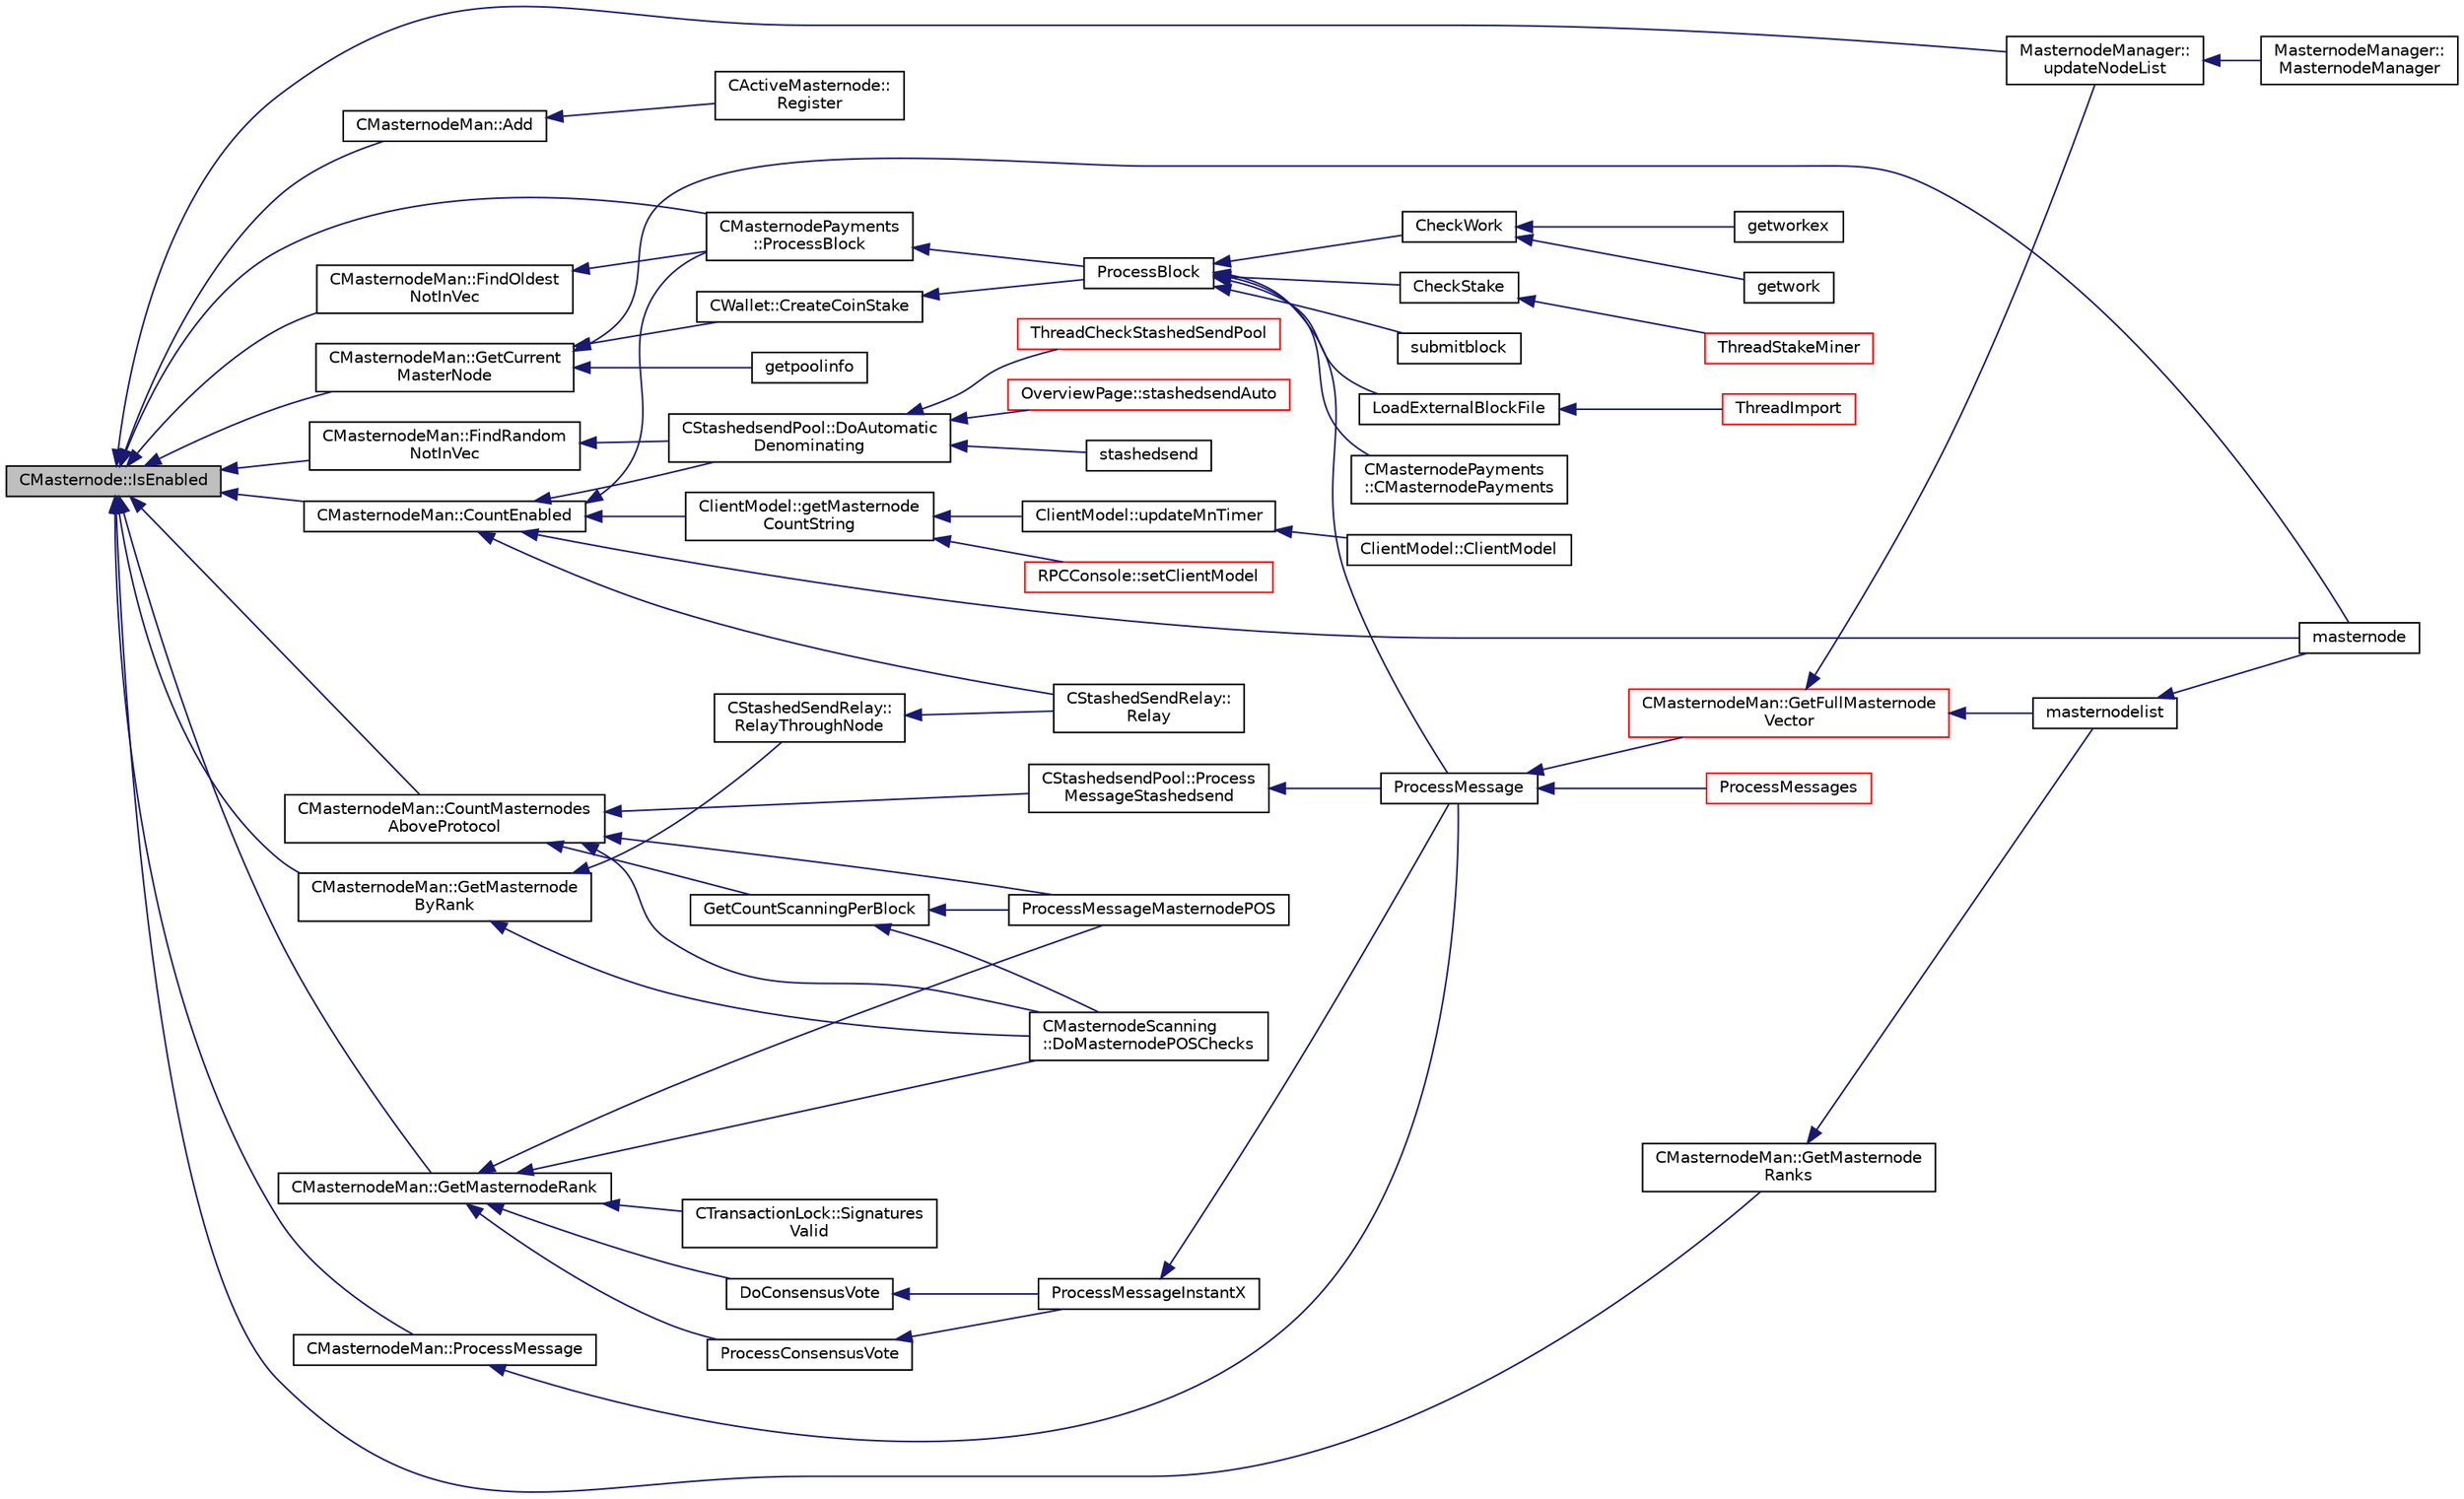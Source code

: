 digraph "CMasternode::IsEnabled"
{
  edge [fontname="Helvetica",fontsize="10",labelfontname="Helvetica",labelfontsize="10"];
  node [fontname="Helvetica",fontsize="10",shape=record];
  rankdir="LR";
  Node315 [label="CMasternode::IsEnabled",height=0.2,width=0.4,color="black", fillcolor="grey75", style="filled", fontcolor="black"];
  Node315 -> Node316 [dir="back",color="midnightblue",fontsize="10",style="solid",fontname="Helvetica"];
  Node316 [label="CMasternodePayments\l::ProcessBlock",height=0.2,width=0.4,color="black", fillcolor="white", style="filled",URL="$dc/d9a/class_c_masternode_payments.html#aa23dfbc148f10f601e9771bfcffea441"];
  Node316 -> Node317 [dir="back",color="midnightblue",fontsize="10",style="solid",fontname="Helvetica"];
  Node317 [label="ProcessBlock",height=0.2,width=0.4,color="black", fillcolor="white", style="filled",URL="$d4/dbf/main_8h.html#a7c8a7be3439bb5e1e40548a332a3cf29"];
  Node317 -> Node318 [dir="back",color="midnightblue",fontsize="10",style="solid",fontname="Helvetica"];
  Node318 [label="LoadExternalBlockFile",height=0.2,width=0.4,color="black", fillcolor="white", style="filled",URL="$df/d0a/main_8cpp.html#afbdbbb5a1b376748e5460cbcf644a9af"];
  Node318 -> Node319 [dir="back",color="midnightblue",fontsize="10",style="solid",fontname="Helvetica"];
  Node319 [label="ThreadImport",height=0.2,width=0.4,color="red", fillcolor="white", style="filled",URL="$d4/dbf/main_8h.html#a0189c34248cd89bbbe20d4d6045bd7c9"];
  Node317 -> Node324 [dir="back",color="midnightblue",fontsize="10",style="solid",fontname="Helvetica"];
  Node324 [label="ProcessMessage",height=0.2,width=0.4,color="black", fillcolor="white", style="filled",URL="$df/d0a/main_8cpp.html#a8ba92b1a4bce3c835e887a9073d17d8e"];
  Node324 -> Node325 [dir="back",color="midnightblue",fontsize="10",style="solid",fontname="Helvetica"];
  Node325 [label="ProcessMessages",height=0.2,width=0.4,color="red", fillcolor="white", style="filled",URL="$d4/dbf/main_8h.html#a196f9318f02448b85b28d612698934fd"];
  Node324 -> Node329 [dir="back",color="midnightblue",fontsize="10",style="solid",fontname="Helvetica"];
  Node329 [label="CMasternodeMan::GetFullMasternode\lVector",height=0.2,width=0.4,color="red", fillcolor="white", style="filled",URL="$dc/d6b/class_c_masternode_man.html#ab39e213a7601e1bef2eba1d5d63206f5"];
  Node329 -> Node330 [dir="back",color="midnightblue",fontsize="10",style="solid",fontname="Helvetica"];
  Node330 [label="MasternodeManager::\lupdateNodeList",height=0.2,width=0.4,color="black", fillcolor="white", style="filled",URL="$d9/d70/class_masternode_manager.html#a5485a8bd6ccf673027165cc1207dfae9"];
  Node330 -> Node331 [dir="back",color="midnightblue",fontsize="10",style="solid",fontname="Helvetica"];
  Node331 [label="MasternodeManager::\lMasternodeManager",height=0.2,width=0.4,color="black", fillcolor="white", style="filled",URL="$d9/d70/class_masternode_manager.html#ad18cb99065e056e6b791e2356de826bf"];
  Node329 -> Node333 [dir="back",color="midnightblue",fontsize="10",style="solid",fontname="Helvetica"];
  Node333 [label="masternodelist",height=0.2,width=0.4,color="black", fillcolor="white", style="filled",URL="$d5/d6b/rpcstashedsend_8cpp.html#a3a7ed7e37f21eb2912afc6e776f7236c"];
  Node333 -> Node334 [dir="back",color="midnightblue",fontsize="10",style="solid",fontname="Helvetica"];
  Node334 [label="masternode",height=0.2,width=0.4,color="black", fillcolor="white", style="filled",URL="$d5/d6b/rpcstashedsend_8cpp.html#a30609e443aeb47c29ed0878d16b1b5e1"];
  Node317 -> Node335 [dir="back",color="midnightblue",fontsize="10",style="solid",fontname="Helvetica"];
  Node335 [label="CMasternodePayments\l::CMasternodePayments",height=0.2,width=0.4,color="black", fillcolor="white", style="filled",URL="$dc/d9a/class_c_masternode_payments.html#a4b9454f265a927528c881716e7649973"];
  Node317 -> Node336 [dir="back",color="midnightblue",fontsize="10",style="solid",fontname="Helvetica"];
  Node336 [label="CheckWork",height=0.2,width=0.4,color="black", fillcolor="white", style="filled",URL="$de/d13/miner_8h.html#aadd8a05aa6d8fae1c0f4daa5e971a12a",tooltip="Check mined proof-of-work block. "];
  Node336 -> Node337 [dir="back",color="midnightblue",fontsize="10",style="solid",fontname="Helvetica"];
  Node337 [label="getworkex",height=0.2,width=0.4,color="black", fillcolor="white", style="filled",URL="$d4/ddd/rpcmining_8cpp.html#aa40f86dc468a3f2ef4a3bba99e20a069"];
  Node336 -> Node338 [dir="back",color="midnightblue",fontsize="10",style="solid",fontname="Helvetica"];
  Node338 [label="getwork",height=0.2,width=0.4,color="black", fillcolor="white", style="filled",URL="$d4/ddd/rpcmining_8cpp.html#a356be62c93d38267a7da9e1cb644d547"];
  Node317 -> Node339 [dir="back",color="midnightblue",fontsize="10",style="solid",fontname="Helvetica"];
  Node339 [label="CheckStake",height=0.2,width=0.4,color="black", fillcolor="white", style="filled",URL="$de/d13/miner_8h.html#a68be4bcfa03b86095641eac5ca996fed",tooltip="Check mined proof-of-stake block. "];
  Node339 -> Node340 [dir="back",color="midnightblue",fontsize="10",style="solid",fontname="Helvetica"];
  Node340 [label="ThreadStakeMiner",height=0.2,width=0.4,color="red", fillcolor="white", style="filled",URL="$d6/de3/miner_8cpp.html#a31faece5ef0e403969b3d3debd79b352"];
  Node317 -> Node341 [dir="back",color="midnightblue",fontsize="10",style="solid",fontname="Helvetica"];
  Node341 [label="submitblock",height=0.2,width=0.4,color="black", fillcolor="white", style="filled",URL="$d4/ddd/rpcmining_8cpp.html#a6fc1aa077add8cb1c74207056616134d"];
  Node315 -> Node342 [dir="back",color="midnightblue",fontsize="10",style="solid",fontname="Helvetica"];
  Node342 [label="CMasternodeMan::Add",height=0.2,width=0.4,color="black", fillcolor="white", style="filled",URL="$dc/d6b/class_c_masternode_man.html#a8e648f7e96931e683b3fd6c98a4c4715"];
  Node342 -> Node343 [dir="back",color="midnightblue",fontsize="10",style="solid",fontname="Helvetica"];
  Node343 [label="CActiveMasternode::\lRegister",height=0.2,width=0.4,color="black", fillcolor="white", style="filled",URL="$d9/d29/class_c_active_masternode.html#a1fd28a721112cda22fe2f9e1045cf397",tooltip="Register any Masternode. "];
  Node315 -> Node344 [dir="back",color="midnightblue",fontsize="10",style="solid",fontname="Helvetica"];
  Node344 [label="CMasternodeMan::CountEnabled",height=0.2,width=0.4,color="black", fillcolor="white", style="filled",URL="$dc/d6b/class_c_masternode_man.html#ae495279a035d7d259375ae95cbde28f4"];
  Node344 -> Node316 [dir="back",color="midnightblue",fontsize="10",style="solid",fontname="Helvetica"];
  Node344 -> Node345 [dir="back",color="midnightblue",fontsize="10",style="solid",fontname="Helvetica"];
  Node345 [label="ClientModel::getMasternode\lCountString",height=0.2,width=0.4,color="black", fillcolor="white", style="filled",URL="$df/d25/class_client_model.html#ab8dae86e417c050723fee66420a333ed"];
  Node345 -> Node346 [dir="back",color="midnightblue",fontsize="10",style="solid",fontname="Helvetica"];
  Node346 [label="ClientModel::updateMnTimer",height=0.2,width=0.4,color="black", fillcolor="white", style="filled",URL="$df/d25/class_client_model.html#a2c343f22834086eb6e6172dbcaf6426c"];
  Node346 -> Node347 [dir="back",color="midnightblue",fontsize="10",style="solid",fontname="Helvetica"];
  Node347 [label="ClientModel::ClientModel",height=0.2,width=0.4,color="black", fillcolor="white", style="filled",URL="$df/d25/class_client_model.html#aec1d32d5dc8c094eba66036a19a22854"];
  Node345 -> Node348 [dir="back",color="midnightblue",fontsize="10",style="solid",fontname="Helvetica"];
  Node348 [label="RPCConsole::setClientModel",height=0.2,width=0.4,color="red", fillcolor="white", style="filled",URL="$d7/de8/class_r_p_c_console.html#a355349a33664a07628e9ca22a60f5fa7"];
  Node344 -> Node334 [dir="back",color="midnightblue",fontsize="10",style="solid",fontname="Helvetica"];
  Node344 -> Node350 [dir="back",color="midnightblue",fontsize="10",style="solid",fontname="Helvetica"];
  Node350 [label="CStashedSendRelay::\lRelay",height=0.2,width=0.4,color="black", fillcolor="white", style="filled",URL="$d2/d25/class_c_stashed_send_relay.html#a1466672b4c8f26d5cef789ea42388718"];
  Node344 -> Node351 [dir="back",color="midnightblue",fontsize="10",style="solid",fontname="Helvetica"];
  Node351 [label="CStashedsendPool::DoAutomatic\lDenominating",height=0.2,width=0.4,color="black", fillcolor="white", style="filled",URL="$dd/d8a/class_c_stashedsend_pool.html#a21f19df4854af34c8f89187c768a524f",tooltip="Passively run Stashedsend in the background according to the configuration in settings (only for QT) ..."];
  Node351 -> Node352 [dir="back",color="midnightblue",fontsize="10",style="solid",fontname="Helvetica"];
  Node352 [label="OverviewPage::stashedsendAuto",height=0.2,width=0.4,color="red", fillcolor="white", style="filled",URL="$d1/d91/class_overview_page.html#abf60d7de5f283687a914b487dc44ca76"];
  Node351 -> Node355 [dir="back",color="midnightblue",fontsize="10",style="solid",fontname="Helvetica"];
  Node355 [label="stashedsend",height=0.2,width=0.4,color="black", fillcolor="white", style="filled",URL="$d5/d6b/rpcstashedsend_8cpp.html#a5a7cb1ad55aeaa8bcbb5172e9153a75a"];
  Node351 -> Node356 [dir="back",color="midnightblue",fontsize="10",style="solid",fontname="Helvetica"];
  Node356 [label="ThreadCheckStashedSendPool",height=0.2,width=0.4,color="red", fillcolor="white", style="filled",URL="$d9/dbc/stashedsend_8h.html#ab583ddc86effded8432ea5387f77d883"];
  Node315 -> Node358 [dir="back",color="midnightblue",fontsize="10",style="solid",fontname="Helvetica"];
  Node358 [label="CMasternodeMan::CountMasternodes\lAboveProtocol",height=0.2,width=0.4,color="black", fillcolor="white", style="filled",URL="$dc/d6b/class_c_masternode_man.html#a26f97dd108171cfaf20951a5d133c156"];
  Node358 -> Node359 [dir="back",color="midnightblue",fontsize="10",style="solid",fontname="Helvetica"];
  Node359 [label="ProcessMessageMasternodePOS",height=0.2,width=0.4,color="black", fillcolor="white", style="filled",URL="$dc/d51/masternode-pos_8h.html#a85194f5f57620d07bd87ef37bf2f6ef0"];
  Node358 -> Node360 [dir="back",color="midnightblue",fontsize="10",style="solid",fontname="Helvetica"];
  Node360 [label="GetCountScanningPerBlock",height=0.2,width=0.4,color="black", fillcolor="white", style="filled",URL="$dc/d51/masternode-pos_8h.html#a1304125d9df138f06c9dd739b7da9569"];
  Node360 -> Node359 [dir="back",color="midnightblue",fontsize="10",style="solid",fontname="Helvetica"];
  Node360 -> Node361 [dir="back",color="midnightblue",fontsize="10",style="solid",fontname="Helvetica"];
  Node361 [label="CMasternodeScanning\l::DoMasternodePOSChecks",height=0.2,width=0.4,color="black", fillcolor="white", style="filled",URL="$d5/d9f/class_c_masternode_scanning.html#a6bc18fb7508f702e2a2d1c3731342f8f"];
  Node358 -> Node361 [dir="back",color="midnightblue",fontsize="10",style="solid",fontname="Helvetica"];
  Node358 -> Node362 [dir="back",color="midnightblue",fontsize="10",style="solid",fontname="Helvetica"];
  Node362 [label="CStashedsendPool::Process\lMessageStashedsend",height=0.2,width=0.4,color="black", fillcolor="white", style="filled",URL="$dd/d8a/class_c_stashedsend_pool.html#a62b472a4e4b1e634bc2e8621be17888e",tooltip="Process a Stashedsend message using the Stashedsend protocol. "];
  Node362 -> Node324 [dir="back",color="midnightblue",fontsize="10",style="solid",fontname="Helvetica"];
  Node315 -> Node363 [dir="back",color="midnightblue",fontsize="10",style="solid",fontname="Helvetica"];
  Node363 [label="CMasternodeMan::FindOldest\lNotInVec",height=0.2,width=0.4,color="black", fillcolor="white", style="filled",URL="$dc/d6b/class_c_masternode_man.html#a573f7201b1bc84d277d17c4e165f8842"];
  Node363 -> Node316 [dir="back",color="midnightblue",fontsize="10",style="solid",fontname="Helvetica"];
  Node315 -> Node364 [dir="back",color="midnightblue",fontsize="10",style="solid",fontname="Helvetica"];
  Node364 [label="CMasternodeMan::FindRandom\lNotInVec",height=0.2,width=0.4,color="black", fillcolor="white", style="filled",URL="$dc/d6b/class_c_masternode_man.html#abfe90ee0fb23e6ff54b7801f6ddf4155",tooltip="Find a random entry. "];
  Node364 -> Node351 [dir="back",color="midnightblue",fontsize="10",style="solid",fontname="Helvetica"];
  Node315 -> Node365 [dir="back",color="midnightblue",fontsize="10",style="solid",fontname="Helvetica"];
  Node365 [label="CMasternodeMan::GetCurrent\lMasterNode",height=0.2,width=0.4,color="black", fillcolor="white", style="filled",URL="$dc/d6b/class_c_masternode_man.html#a2b3a91870855e8fcb9b2b6e00c35197f"];
  Node365 -> Node366 [dir="back",color="midnightblue",fontsize="10",style="solid",fontname="Helvetica"];
  Node366 [label="getpoolinfo",height=0.2,width=0.4,color="black", fillcolor="white", style="filled",URL="$d5/d6b/rpcstashedsend_8cpp.html#aea4471c128eb07bb1b70b4344ac38564"];
  Node365 -> Node334 [dir="back",color="midnightblue",fontsize="10",style="solid",fontname="Helvetica"];
  Node365 -> Node367 [dir="back",color="midnightblue",fontsize="10",style="solid",fontname="Helvetica"];
  Node367 [label="CWallet::CreateCoinStake",height=0.2,width=0.4,color="black", fillcolor="white", style="filled",URL="$d2/de5/class_c_wallet.html#a644df129468440aa36f49ca3716a3c19"];
  Node367 -> Node317 [dir="back",color="midnightblue",fontsize="10",style="solid",fontname="Helvetica"];
  Node315 -> Node368 [dir="back",color="midnightblue",fontsize="10",style="solid",fontname="Helvetica"];
  Node368 [label="CMasternodeMan::GetMasternodeRank",height=0.2,width=0.4,color="black", fillcolor="white", style="filled",URL="$dc/d6b/class_c_masternode_man.html#a41fd522da90284837d5dcb1e2d2e7d7c"];
  Node368 -> Node369 [dir="back",color="midnightblue",fontsize="10",style="solid",fontname="Helvetica"];
  Node369 [label="DoConsensusVote",height=0.2,width=0.4,color="black", fillcolor="white", style="filled",URL="$d6/d5f/instantx_8h.html#a0753801d6e6eb2cb230a85a6ba6fd371"];
  Node369 -> Node370 [dir="back",color="midnightblue",fontsize="10",style="solid",fontname="Helvetica"];
  Node370 [label="ProcessMessageInstantX",height=0.2,width=0.4,color="black", fillcolor="white", style="filled",URL="$d6/d5f/instantx_8h.html#aa516cb499ead2691d8ab216a499db5d0"];
  Node370 -> Node324 [dir="back",color="midnightblue",fontsize="10",style="solid",fontname="Helvetica"];
  Node368 -> Node371 [dir="back",color="midnightblue",fontsize="10",style="solid",fontname="Helvetica"];
  Node371 [label="ProcessConsensusVote",height=0.2,width=0.4,color="black", fillcolor="white", style="filled",URL="$d6/d5f/instantx_8h.html#a5d4434bfb70f64f95aa4de9286cbae94"];
  Node371 -> Node370 [dir="back",color="midnightblue",fontsize="10",style="solid",fontname="Helvetica"];
  Node368 -> Node372 [dir="back",color="midnightblue",fontsize="10",style="solid",fontname="Helvetica"];
  Node372 [label="CTransactionLock::Signatures\lValid",height=0.2,width=0.4,color="black", fillcolor="white", style="filled",URL="$d9/dbb/class_c_transaction_lock.html#a71cb6705a8f0bfb4a8453d3b284e3cf7"];
  Node368 -> Node359 [dir="back",color="midnightblue",fontsize="10",style="solid",fontname="Helvetica"];
  Node368 -> Node361 [dir="back",color="midnightblue",fontsize="10",style="solid",fontname="Helvetica"];
  Node315 -> Node373 [dir="back",color="midnightblue",fontsize="10",style="solid",fontname="Helvetica"];
  Node373 [label="CMasternodeMan::GetMasternode\lRanks",height=0.2,width=0.4,color="black", fillcolor="white", style="filled",URL="$dc/d6b/class_c_masternode_man.html#ac06180b4570d5d1b098979c2f59a7a90"];
  Node373 -> Node333 [dir="back",color="midnightblue",fontsize="10",style="solid",fontname="Helvetica"];
  Node315 -> Node374 [dir="back",color="midnightblue",fontsize="10",style="solid",fontname="Helvetica"];
  Node374 [label="CMasternodeMan::GetMasternode\lByRank",height=0.2,width=0.4,color="black", fillcolor="white", style="filled",URL="$dc/d6b/class_c_masternode_man.html#ab32afaad2651c69d2f93c68aee466677"];
  Node374 -> Node361 [dir="back",color="midnightblue",fontsize="10",style="solid",fontname="Helvetica"];
  Node374 -> Node375 [dir="back",color="midnightblue",fontsize="10",style="solid",fontname="Helvetica"];
  Node375 [label="CStashedSendRelay::\lRelayThroughNode",height=0.2,width=0.4,color="black", fillcolor="white", style="filled",URL="$d2/d25/class_c_stashed_send_relay.html#a3e759315bdccb63c1810582eeffa080e"];
  Node375 -> Node350 [dir="back",color="midnightblue",fontsize="10",style="solid",fontname="Helvetica"];
  Node315 -> Node376 [dir="back",color="midnightblue",fontsize="10",style="solid",fontname="Helvetica"];
  Node376 [label="CMasternodeMan::ProcessMessage",height=0.2,width=0.4,color="black", fillcolor="white", style="filled",URL="$dc/d6b/class_c_masternode_man.html#ae3e5d263cebdcd932eca49caeadce9aa"];
  Node376 -> Node324 [dir="back",color="midnightblue",fontsize="10",style="solid",fontname="Helvetica"];
  Node315 -> Node330 [dir="back",color="midnightblue",fontsize="10",style="solid",fontname="Helvetica"];
}
